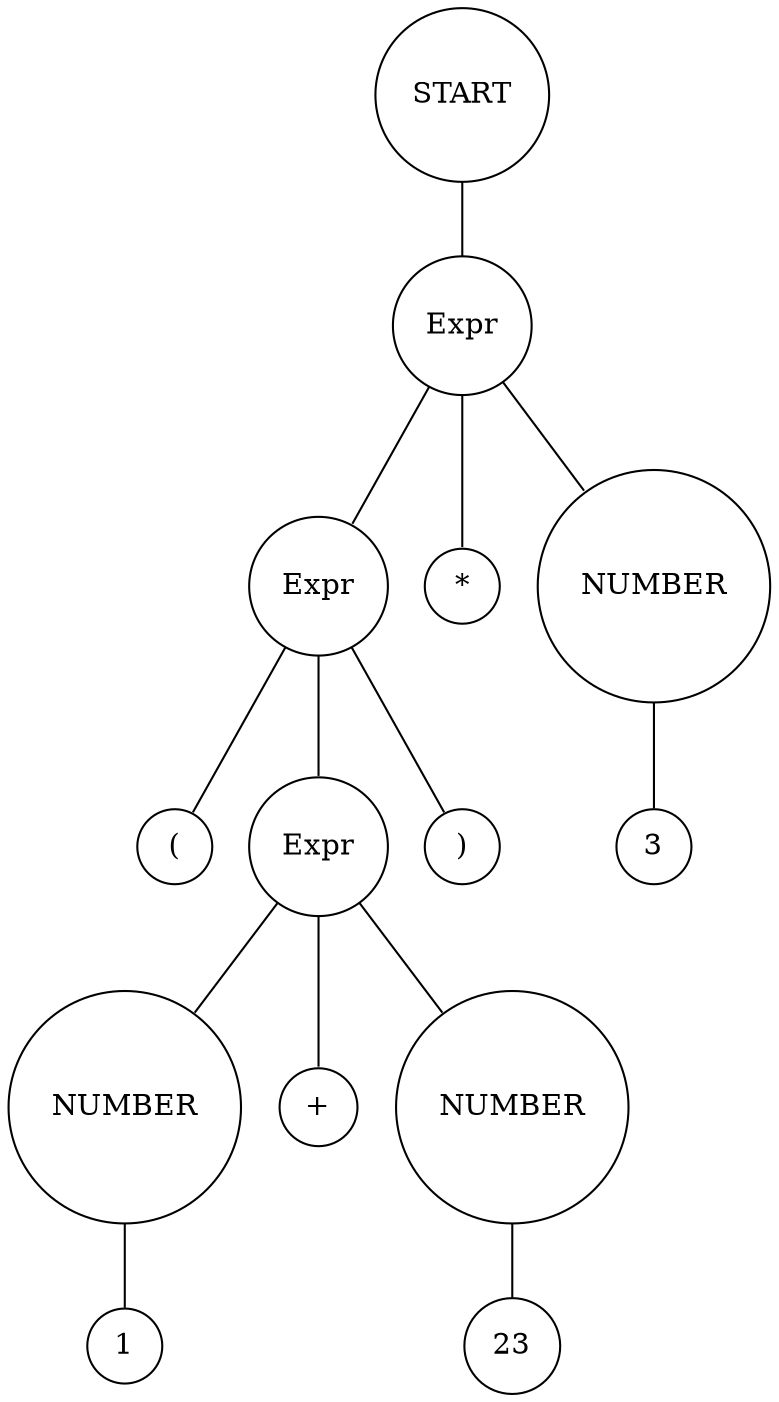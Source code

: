 digraph {
	node [shape=circle]
	"7b658ba2-929b-4676-a62c-3bc59d1d906a" [label=START]
	"ae804fd9-765a-483f-b0c2-ab23d9484244" [label=Expr]
	"c86accfa-0651-4535-822d-c6e9a58e6536" [label=Expr]
	"963f075f-739f-488b-bc4d-01cf401914b7" [label="("]
	"c86accfa-0651-4535-822d-c6e9a58e6536" -> "963f075f-739f-488b-bc4d-01cf401914b7" [arrowsize=0]
	"dda83684-e0d1-4f43-81bd-e8811fca770a" [label=Expr]
	"1def9801-334f-44ea-8ded-80d8d15b2f09" [label=NUMBER]
	"fe7ee68f-e680-4ac6-85b8-fda08f3febe3" [label=1]
	"1def9801-334f-44ea-8ded-80d8d15b2f09" -> "fe7ee68f-e680-4ac6-85b8-fda08f3febe3" [arrowsize=0]
	"dda83684-e0d1-4f43-81bd-e8811fca770a" -> "1def9801-334f-44ea-8ded-80d8d15b2f09" [arrowsize=0]
	"3361b86f-3f39-4cab-8c64-9a27f4546641" [label="+"]
	"dda83684-e0d1-4f43-81bd-e8811fca770a" -> "3361b86f-3f39-4cab-8c64-9a27f4546641" [arrowsize=0]
	"ee5f284d-a379-4c1d-b4d5-ce691c86b9ac" [label=NUMBER]
	"20b4326c-13b3-4143-9b20-2dcf5c8754ed" [label=23]
	"ee5f284d-a379-4c1d-b4d5-ce691c86b9ac" -> "20b4326c-13b3-4143-9b20-2dcf5c8754ed" [arrowsize=0]
	"dda83684-e0d1-4f43-81bd-e8811fca770a" -> "ee5f284d-a379-4c1d-b4d5-ce691c86b9ac" [arrowsize=0]
	"c86accfa-0651-4535-822d-c6e9a58e6536" -> "dda83684-e0d1-4f43-81bd-e8811fca770a" [arrowsize=0]
	"7452efff-f8df-4469-b465-a6e99ea2659a" [label=")"]
	"c86accfa-0651-4535-822d-c6e9a58e6536" -> "7452efff-f8df-4469-b465-a6e99ea2659a" [arrowsize=0]
	"ae804fd9-765a-483f-b0c2-ab23d9484244" -> "c86accfa-0651-4535-822d-c6e9a58e6536" [arrowsize=0]
	"0f41aeed-2e0d-4e6e-aff3-c21c9638807c" [label="*"]
	"ae804fd9-765a-483f-b0c2-ab23d9484244" -> "0f41aeed-2e0d-4e6e-aff3-c21c9638807c" [arrowsize=0]
	"5e8e7f09-27b7-4de5-a144-b363ca29d4f8" [label=NUMBER]
	"214d1877-617d-4e11-8646-1adece894b3c" [label=3]
	"5e8e7f09-27b7-4de5-a144-b363ca29d4f8" -> "214d1877-617d-4e11-8646-1adece894b3c" [arrowsize=0]
	"ae804fd9-765a-483f-b0c2-ab23d9484244" -> "5e8e7f09-27b7-4de5-a144-b363ca29d4f8" [arrowsize=0]
	"7b658ba2-929b-4676-a62c-3bc59d1d906a" -> "ae804fd9-765a-483f-b0c2-ab23d9484244" [arrowsize=0]
}
